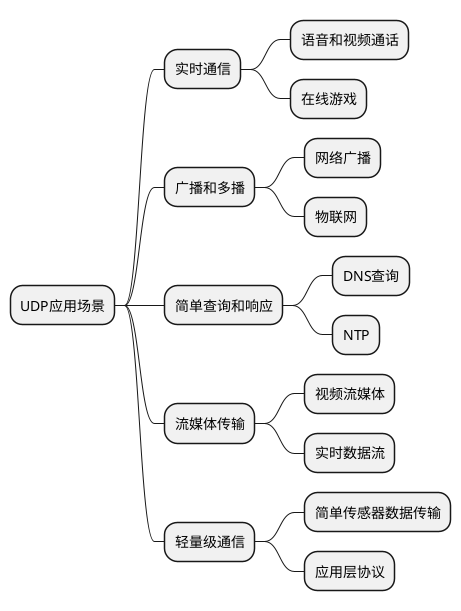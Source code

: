 @startmindmap
* UDP应用场景
** 实时通信
*** 语音和视频通话
*** 在线游戏
** 广播和多播
*** 网络广播
*** 物联网
** 简单查询和响应
*** DNS查询
*** NTP
** 流媒体传输
*** 视频流媒体
*** 实时数据流
** 轻量级通信
*** 简单传感器数据传输
*** 应用层协议
@endmindmap
